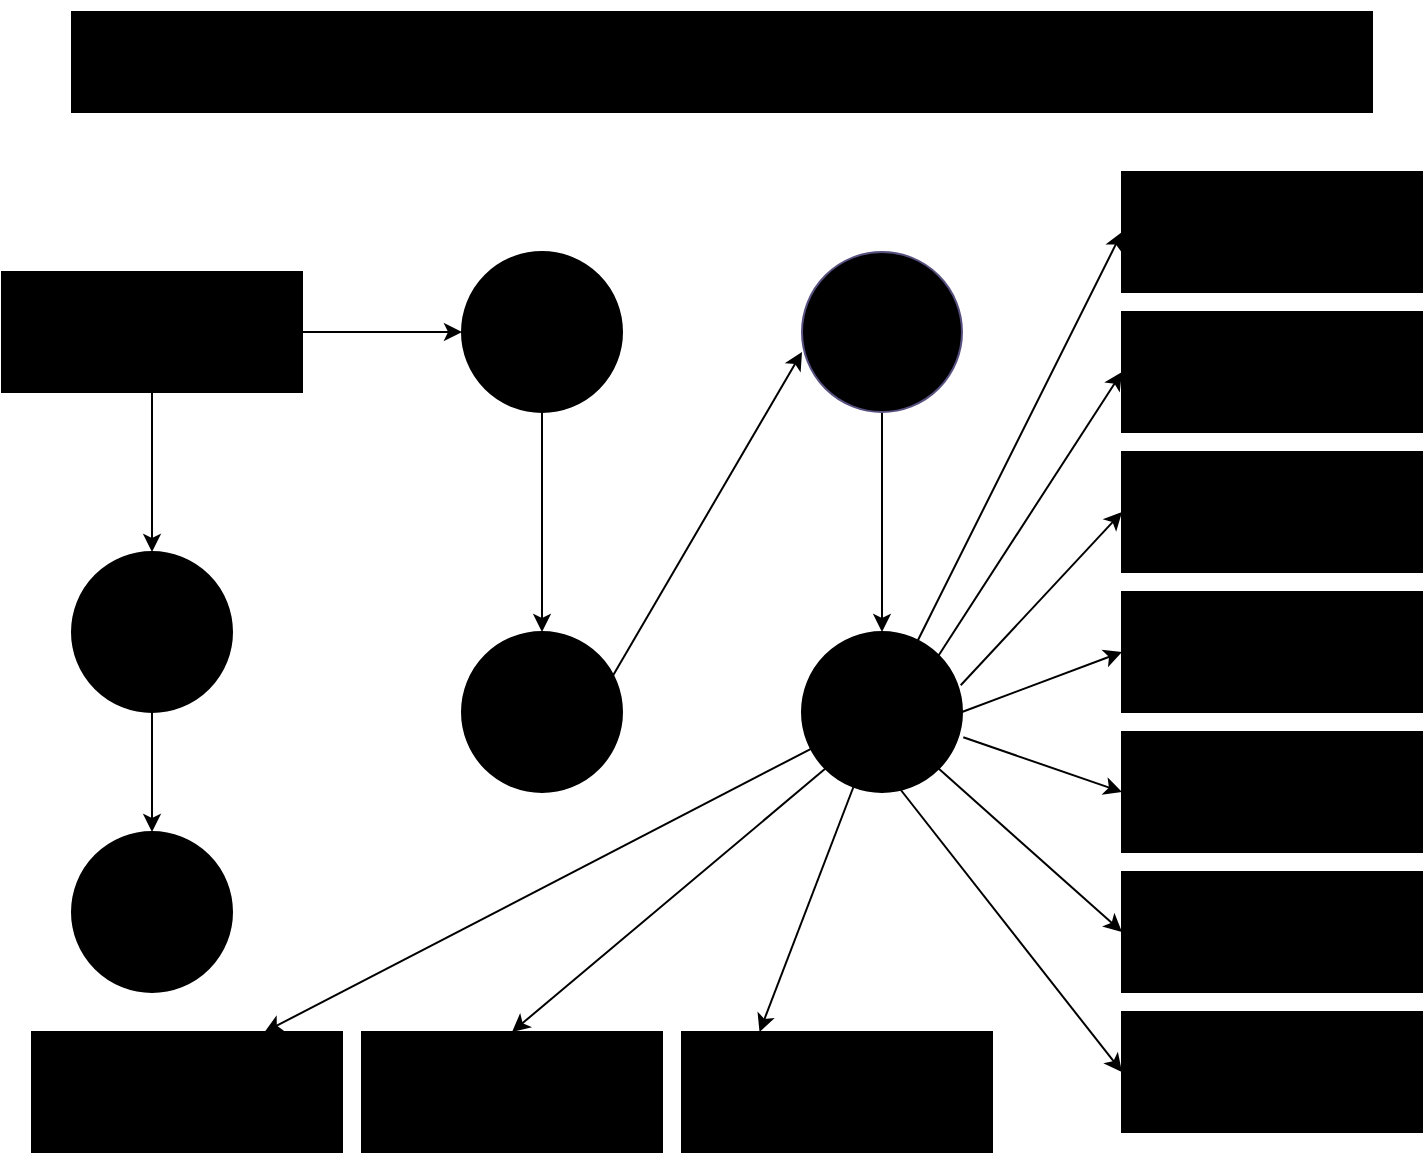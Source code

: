 <mxfile version="28.0.7">
  <diagram id="pBfn-vEp8fDKsyfu5z9I" name="Page-2">
    <mxGraphModel dx="1048" dy="601" grid="1" gridSize="10" guides="1" tooltips="1" connect="1" arrows="1" fold="1" page="1" pageScale="1" pageWidth="850" pageHeight="1100" background="none" math="0" shadow="0">
      <root>
        <mxCell id="0" />
        <mxCell id="1" parent="0" />
        <mxCell id="o6_ZFM_-BUV8YZO7_dGs-1" value="&lt;h1&gt;&lt;font face=&quot;Times New Roman&quot; style=&quot;font-size: 20px;&quot;&gt;Student Information System&lt;/font&gt;&lt;/h1&gt;" style="rounded=0;whiteSpace=wrap;html=1;gradientColor=light-dark(#000000,#FFFFFF);" parent="1" vertex="1">
          <mxGeometry x="85" y="60" width="650" height="50" as="geometry" />
        </mxCell>
        <mxCell id="o6_ZFM_-BUV8YZO7_dGs-4" value="" style="edgeStyle=orthogonalEdgeStyle;rounded=0;orthogonalLoop=1;jettySize=auto;html=1;" parent="1" source="o6_ZFM_-BUV8YZO7_dGs-2" target="o6_ZFM_-BUV8YZO7_dGs-3" edge="1">
          <mxGeometry relative="1" as="geometry" />
        </mxCell>
        <mxCell id="o6_ZFM_-BUV8YZO7_dGs-21" value="" style="edgeStyle=orthogonalEdgeStyle;rounded=0;orthogonalLoop=1;jettySize=auto;html=1;" parent="1" source="o6_ZFM_-BUV8YZO7_dGs-2" target="o6_ZFM_-BUV8YZO7_dGs-8" edge="1">
          <mxGeometry relative="1" as="geometry" />
        </mxCell>
        <mxCell id="o6_ZFM_-BUV8YZO7_dGs-2" value="Admin" style="rounded=0;whiteSpace=wrap;html=1;gradientColor=light-dark(#000000,#53E6FF);" parent="1" vertex="1">
          <mxGeometry x="50" y="190" width="150" height="60" as="geometry" />
        </mxCell>
        <mxCell id="o6_ZFM_-BUV8YZO7_dGs-6" value="" style="edgeStyle=orthogonalEdgeStyle;rounded=0;orthogonalLoop=1;jettySize=auto;html=1;" parent="1" source="o6_ZFM_-BUV8YZO7_dGs-3" target="o6_ZFM_-BUV8YZO7_dGs-5" edge="1">
          <mxGeometry relative="1" as="geometry" />
        </mxCell>
        <mxCell id="o6_ZFM_-BUV8YZO7_dGs-3" value="Forgot Password" style="ellipse;whiteSpace=wrap;html=1;aspect=fixed;gradientColor=light-dark(#000000,#53E6FF);" parent="1" vertex="1">
          <mxGeometry x="85" y="330" width="80" height="80" as="geometry" />
        </mxCell>
        <mxCell id="o6_ZFM_-BUV8YZO7_dGs-5" value="Send Email to User" style="ellipse;whiteSpace=wrap;html=1;aspect=fixed;gradientColor=light-dark(#000000,#53E6FF);" parent="1" vertex="1">
          <mxGeometry x="85" y="470" width="80" height="80" as="geometry" />
        </mxCell>
        <mxCell id="o6_ZFM_-BUV8YZO7_dGs-7" value="Manage System Admins" style="rounded=0;whiteSpace=wrap;html=1;gradientColor=light-dark(#000000,#53E6FF);" parent="1" vertex="1">
          <mxGeometry x="65" y="570" width="155" height="60" as="geometry" />
        </mxCell>
        <mxCell id="o6_ZFM_-BUV8YZO7_dGs-22" value="" style="edgeStyle=orthogonalEdgeStyle;rounded=0;orthogonalLoop=1;jettySize=auto;html=1;" parent="1" source="o6_ZFM_-BUV8YZO7_dGs-8" target="o6_ZFM_-BUV8YZO7_dGs-9" edge="1">
          <mxGeometry relative="1" as="geometry" />
        </mxCell>
        <mxCell id="o6_ZFM_-BUV8YZO7_dGs-8" value="Login to System" style="ellipse;whiteSpace=wrap;html=1;aspect=fixed;gradientColor=light-dark(#000000,#53E6FF);" parent="1" vertex="1">
          <mxGeometry x="280" y="180" width="80" height="80" as="geometry" />
        </mxCell>
        <mxCell id="o6_ZFM_-BUV8YZO7_dGs-9" value="Check Credentials" style="ellipse;whiteSpace=wrap;html=1;aspect=fixed;gradientColor=light-dark(#000000,#53E6FF);" parent="1" vertex="1">
          <mxGeometry x="280" y="370" width="80" height="80" as="geometry" />
        </mxCell>
        <mxCell id="o6_ZFM_-BUV8YZO7_dGs-34" value="" style="edgeStyle=orthogonalEdgeStyle;rounded=0;orthogonalLoop=1;jettySize=auto;html=1;" parent="1" source="o6_ZFM_-BUV8YZO7_dGs-10" target="o6_ZFM_-BUV8YZO7_dGs-11" edge="1">
          <mxGeometry relative="1" as="geometry" />
        </mxCell>
        <mxCell id="o6_ZFM_-BUV8YZO7_dGs-10" value="Check Roles of Access" style="ellipse;whiteSpace=wrap;html=1;aspect=fixed;fillColor=#d0cee2;strokeColor=#56517e;gradientColor=light-dark(#000000,#53E6FF);" parent="1" vertex="1">
          <mxGeometry x="450" y="180" width="80" height="80" as="geometry" />
        </mxCell>
        <mxCell id="o6_ZFM_-BUV8YZO7_dGs-11" value="Manage Modules" style="ellipse;whiteSpace=wrap;html=1;aspect=fixed;gradientColor=light-dark(#000000,#53E6FF);" parent="1" vertex="1">
          <mxGeometry x="450" y="370" width="80" height="80" as="geometry" />
        </mxCell>
        <mxCell id="o6_ZFM_-BUV8YZO7_dGs-12" value="Manage Timetable Details" style="rounded=0;whiteSpace=wrap;html=1;gradientColor=light-dark(#000000,#53E6FF);" parent="1" vertex="1">
          <mxGeometry x="610" y="140" width="150" height="60" as="geometry" />
        </mxCell>
        <mxCell id="o6_ZFM_-BUV8YZO7_dGs-13" value="Manage Attendence Details" style="rounded=0;whiteSpace=wrap;html=1;gradientColor=light-dark(#000000,#53E6FF);" parent="1" vertex="1">
          <mxGeometry x="610" y="210" width="150" height="60" as="geometry" />
        </mxCell>
        <mxCell id="o6_ZFM_-BUV8YZO7_dGs-14" value="Manage Class Details" style="rounded=0;whiteSpace=wrap;html=1;gradientColor=light-dark(#000000,#53E6FF);" parent="1" vertex="1">
          <mxGeometry x="610" y="280" width="150" height="60" as="geometry" />
        </mxCell>
        <mxCell id="o6_ZFM_-BUV8YZO7_dGs-15" value="Manage Student Details" style="rounded=0;whiteSpace=wrap;html=1;gradientColor=light-dark(#000000,#53E6FF);" parent="1" vertex="1">
          <mxGeometry x="610" y="350" width="150" height="60" as="geometry" />
        </mxCell>
        <mxCell id="o6_ZFM_-BUV8YZO7_dGs-16" value="Manage Fees Details" style="rounded=0;whiteSpace=wrap;html=1;gradientColor=light-dark(#000000,#53E6FF);" parent="1" vertex="1">
          <mxGeometry x="610" y="420" width="150" height="60" as="geometry" />
        </mxCell>
        <mxCell id="o6_ZFM_-BUV8YZO7_dGs-17" value="Manage Report" style="rounded=0;whiteSpace=wrap;html=1;gradientColor=light-dark(#000000,#53E6FF);" parent="1" vertex="1">
          <mxGeometry x="610" y="560" width="150" height="60" as="geometry" />
        </mxCell>
        <mxCell id="o6_ZFM_-BUV8YZO7_dGs-18" value="Manage Teacher Details" style="rounded=0;whiteSpace=wrap;html=1;gradientColor=light-dark(#000000,#53E6FF);" parent="1" vertex="1">
          <mxGeometry x="610" y="490" width="150" height="60" as="geometry" />
        </mxCell>
        <mxCell id="o6_ZFM_-BUV8YZO7_dGs-19" value="Manage Roles of User" style="rounded=0;whiteSpace=wrap;html=1;gradientColor=light-dark(#000000,#53E6FF);" parent="1" vertex="1">
          <mxGeometry x="230" y="570" width="150" height="60" as="geometry" />
        </mxCell>
        <mxCell id="o6_ZFM_-BUV8YZO7_dGs-20" value="Manages User Permission" style="rounded=0;whiteSpace=wrap;html=1;gradientColor=light-dark(#000000,#53E6FF);" parent="1" vertex="1">
          <mxGeometry x="390" y="570" width="155" height="60" as="geometry" />
        </mxCell>
        <mxCell id="o6_ZFM_-BUV8YZO7_dGs-23" value="" style="endArrow=classic;html=1;rounded=0;entryX=0.75;entryY=0;entryDx=0;entryDy=0;" parent="1" source="o6_ZFM_-BUV8YZO7_dGs-11" target="o6_ZFM_-BUV8YZO7_dGs-7" edge="1">
          <mxGeometry width="50" height="50" relative="1" as="geometry">
            <mxPoint x="380" y="500" as="sourcePoint" />
            <mxPoint x="430" y="450" as="targetPoint" />
          </mxGeometry>
        </mxCell>
        <mxCell id="o6_ZFM_-BUV8YZO7_dGs-24" value="" style="endArrow=classic;html=1;rounded=0;entryX=0.5;entryY=0;entryDx=0;entryDy=0;exitX=0;exitY=1;exitDx=0;exitDy=0;" parent="1" source="o6_ZFM_-BUV8YZO7_dGs-11" target="o6_ZFM_-BUV8YZO7_dGs-19" edge="1">
          <mxGeometry width="50" height="50" relative="1" as="geometry">
            <mxPoint x="380" y="500" as="sourcePoint" />
            <mxPoint x="430" y="450" as="targetPoint" />
          </mxGeometry>
        </mxCell>
        <mxCell id="o6_ZFM_-BUV8YZO7_dGs-25" value="" style="endArrow=classic;html=1;rounded=0;entryX=0.25;entryY=0;entryDx=0;entryDy=0;" parent="1" source="o6_ZFM_-BUV8YZO7_dGs-11" target="o6_ZFM_-BUV8YZO7_dGs-20" edge="1">
          <mxGeometry width="50" height="50" relative="1" as="geometry">
            <mxPoint x="380" y="500" as="sourcePoint" />
            <mxPoint x="430" y="450" as="targetPoint" />
          </mxGeometry>
        </mxCell>
        <mxCell id="o6_ZFM_-BUV8YZO7_dGs-27" value="" style="endArrow=classic;html=1;rounded=0;entryX=0;entryY=0.5;entryDx=0;entryDy=0;exitX=0.608;exitY=0.975;exitDx=0;exitDy=0;exitPerimeter=0;" parent="1" source="o6_ZFM_-BUV8YZO7_dGs-11" target="o6_ZFM_-BUV8YZO7_dGs-17" edge="1">
          <mxGeometry width="50" height="50" relative="1" as="geometry">
            <mxPoint x="380" y="500" as="sourcePoint" />
            <mxPoint x="430" y="450" as="targetPoint" />
          </mxGeometry>
        </mxCell>
        <mxCell id="o6_ZFM_-BUV8YZO7_dGs-28" value="" style="endArrow=classic;html=1;rounded=0;entryX=0;entryY=0.5;entryDx=0;entryDy=0;exitX=1;exitY=1;exitDx=0;exitDy=0;" parent="1" source="o6_ZFM_-BUV8YZO7_dGs-11" target="o6_ZFM_-BUV8YZO7_dGs-18" edge="1">
          <mxGeometry width="50" height="50" relative="1" as="geometry">
            <mxPoint x="380" y="500" as="sourcePoint" />
            <mxPoint x="430" y="450" as="targetPoint" />
          </mxGeometry>
        </mxCell>
        <mxCell id="o6_ZFM_-BUV8YZO7_dGs-29" value="" style="endArrow=classic;html=1;rounded=0;entryX=0;entryY=0.5;entryDx=0;entryDy=0;exitX=1.008;exitY=0.658;exitDx=0;exitDy=0;exitPerimeter=0;" parent="1" source="o6_ZFM_-BUV8YZO7_dGs-11" target="o6_ZFM_-BUV8YZO7_dGs-16" edge="1">
          <mxGeometry width="50" height="50" relative="1" as="geometry">
            <mxPoint x="520" y="420" as="sourcePoint" />
            <mxPoint x="570" y="370" as="targetPoint" />
          </mxGeometry>
        </mxCell>
        <mxCell id="o6_ZFM_-BUV8YZO7_dGs-30" value="" style="endArrow=classic;html=1;rounded=0;exitX=1;exitY=0.5;exitDx=0;exitDy=0;entryX=0;entryY=0.5;entryDx=0;entryDy=0;" parent="1" source="o6_ZFM_-BUV8YZO7_dGs-11" target="o6_ZFM_-BUV8YZO7_dGs-15" edge="1">
          <mxGeometry width="50" height="50" relative="1" as="geometry">
            <mxPoint x="560" y="420" as="sourcePoint" />
            <mxPoint x="610" y="370" as="targetPoint" />
          </mxGeometry>
        </mxCell>
        <mxCell id="o6_ZFM_-BUV8YZO7_dGs-31" value="" style="endArrow=classic;html=1;rounded=0;exitX=0.992;exitY=0.333;exitDx=0;exitDy=0;exitPerimeter=0;" parent="1" source="o6_ZFM_-BUV8YZO7_dGs-11" edge="1">
          <mxGeometry width="50" height="50" relative="1" as="geometry">
            <mxPoint x="520" y="400" as="sourcePoint" />
            <mxPoint x="610" y="310" as="targetPoint" />
          </mxGeometry>
        </mxCell>
        <mxCell id="o6_ZFM_-BUV8YZO7_dGs-32" value="" style="endArrow=classic;html=1;rounded=0;exitX=1;exitY=0;exitDx=0;exitDy=0;" parent="1" source="o6_ZFM_-BUV8YZO7_dGs-11" edge="1">
          <mxGeometry width="50" height="50" relative="1" as="geometry">
            <mxPoint x="560" y="290" as="sourcePoint" />
            <mxPoint x="610" y="240" as="targetPoint" />
          </mxGeometry>
        </mxCell>
        <mxCell id="o6_ZFM_-BUV8YZO7_dGs-33" value="" style="endArrow=classic;html=1;rounded=0;" parent="1" source="o6_ZFM_-BUV8YZO7_dGs-11" edge="1">
          <mxGeometry width="50" height="50" relative="1" as="geometry">
            <mxPoint x="560" y="220" as="sourcePoint" />
            <mxPoint x="610" y="170" as="targetPoint" />
          </mxGeometry>
        </mxCell>
        <mxCell id="o6_ZFM_-BUV8YZO7_dGs-35" value="" style="endArrow=classic;html=1;rounded=0;exitX=0.942;exitY=0.275;exitDx=0;exitDy=0;exitPerimeter=0;entryX=0;entryY=0.625;entryDx=0;entryDy=0;entryPerimeter=0;" parent="1" source="o6_ZFM_-BUV8YZO7_dGs-9" target="o6_ZFM_-BUV8YZO7_dGs-10" edge="1">
          <mxGeometry width="50" height="50" relative="1" as="geometry">
            <mxPoint x="380" y="280" as="sourcePoint" />
            <mxPoint x="430" y="230" as="targetPoint" />
          </mxGeometry>
        </mxCell>
      </root>
    </mxGraphModel>
  </diagram>
</mxfile>
